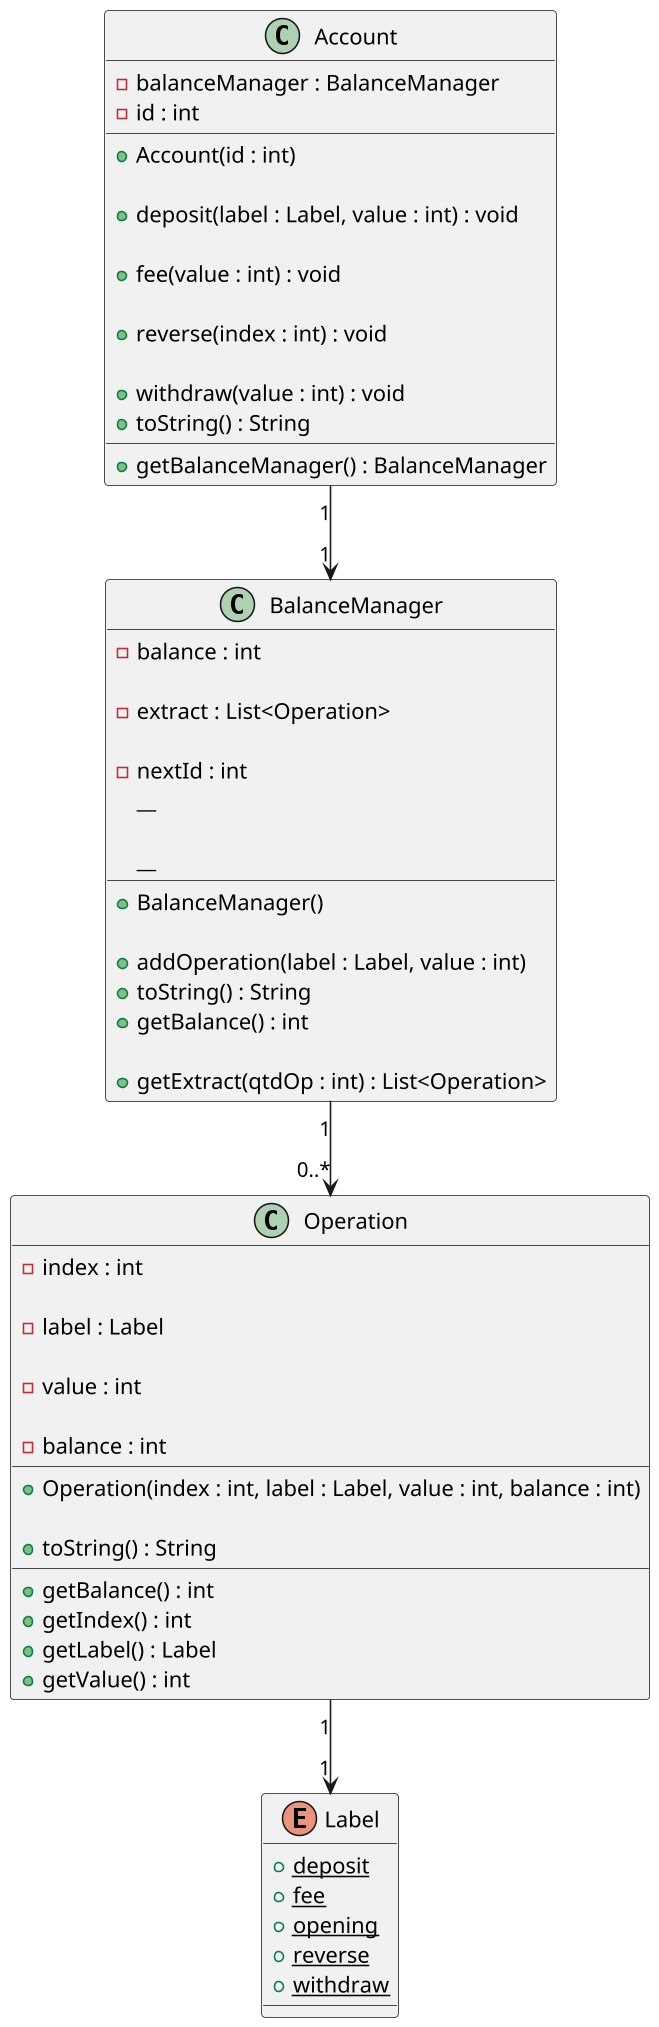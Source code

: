 '--
@startuml

skinparam defaultFontName Hasklig
skinparam dpi 150

'==
class Account {
  - balanceManager : BalanceManager
  - id : int
  __
  + Account(id : int)

  ' adiciona valor à conta
  + deposit(label : Label, value : int) : void

  ' retira o dinheiro, mesmo que o balance fique negativo
  + fee(value : int) : void

  ' se o índice for válido e representar uma operação de tarifa
  ' adicione o mesmo valor tarifado, mas com label de reverse(extorno)
  + reverse(index : int) : void

  ' só realiza a operação se houver dinheiro suficiente na conta
  + withdraw(value : int) : void
  + toString() : String
  __
  ' em c++, retorne a referencia
  + getBalanceManager() : BalanceManager
}

' nessa classe são efetivadas e registradas as alterações no saldo
class BalanceManager {

  ' saldo do cliente
  - balance : int 

  ' extrato
  - extract : List<Operation>
  
  ' id da próxima operação
  - nextId : int
  __
  + BalanceManager()

  ' adiciona value ao balance
  ' crie operação e adicione ao vetor de operações
  ' incrementa o nextId
  + addOperation(label : Label, value : int)
  + toString() : String
  __
  + getBalance() : int

  ' se qtdOp for 0, valor default, retornar todo o extrato
  + getExtract(qtdOp : int) : List<Operation>
}
'
' essa enumeração guarda possíveis labels para as operações
enum Label {
  + deposit {static}
  + fee {static}
  + opening {static}
  + reverse {static}
  + withdraw {static}
}
'
' operação guarda os dados de uma única operação
class Operation {
  - index : int

  - label : Label

  ' valor em negativo se estiver diminuindo o saldo
  - value : int

  ' saldo residual apos operação
  - balance : int
  __
  + Operation(index : int, label : Label, value : int, balance : int)

  + toString() : String
  __
  + getBalance() : int
  + getIndex() : int
  + getLabel() : Label
  + getValue() : int
}

'--
Account "1" -->  "1" BalanceManager
BalanceManager "1" -->  "0..*" Operation
Operation "1" -->  "1" Label
@enduml